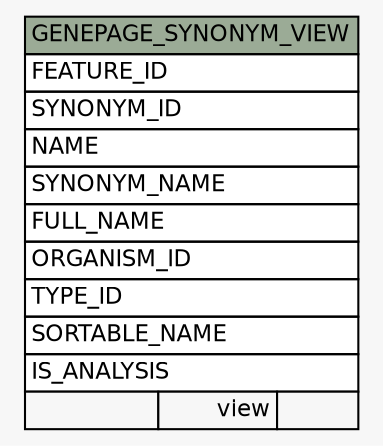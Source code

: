 // dot 2.38.0 on Windows 10 10.0
// SchemaSpy rev Unknown
digraph "GENEPAGE_SYNONYM_VIEW" {
  graph [
    rankdir="RL"
    bgcolor="#f7f7f7"
    nodesep="0.18"
    ranksep="0.46"
    fontname="Helvetica"
    fontsize="11"
  ];
  node [
    fontname="Helvetica"
    fontsize="11"
    shape="plaintext"
  ];
  edge [
    arrowsize="0.8"
  ];
  "GENEPAGE_SYNONYM_VIEW" [
    label=<
    <TABLE BORDER="0" CELLBORDER="1" CELLSPACING="0" BGCOLOR="#ffffff">
      <TR><TD COLSPAN="3" BGCOLOR="#9bab96" ALIGN="CENTER">GENEPAGE_SYNONYM_VIEW</TD></TR>
      <TR><TD PORT="FEATURE_ID" COLSPAN="3" ALIGN="LEFT">FEATURE_ID</TD></TR>
      <TR><TD PORT="SYNONYM_ID" COLSPAN="3" ALIGN="LEFT">SYNONYM_ID</TD></TR>
      <TR><TD PORT="NAME" COLSPAN="3" ALIGN="LEFT">NAME</TD></TR>
      <TR><TD PORT="SYNONYM_NAME" COLSPAN="3" ALIGN="LEFT">SYNONYM_NAME</TD></TR>
      <TR><TD PORT="FULL_NAME" COLSPAN="3" ALIGN="LEFT">FULL_NAME</TD></TR>
      <TR><TD PORT="ORGANISM_ID" COLSPAN="3" ALIGN="LEFT">ORGANISM_ID</TD></TR>
      <TR><TD PORT="TYPE_ID" COLSPAN="3" ALIGN="LEFT">TYPE_ID</TD></TR>
      <TR><TD PORT="SORTABLE_NAME" COLSPAN="3" ALIGN="LEFT">SORTABLE_NAME</TD></TR>
      <TR><TD PORT="IS_ANALYSIS" COLSPAN="3" ALIGN="LEFT">IS_ANALYSIS</TD></TR>
      <TR><TD ALIGN="LEFT" BGCOLOR="#f7f7f7">  </TD><TD ALIGN="RIGHT" BGCOLOR="#f7f7f7">view</TD><TD ALIGN="RIGHT" BGCOLOR="#f7f7f7">  </TD></TR>
    </TABLE>>
    URL="tables/GENEPAGE_SYNONYM_VIEW.html"
    tooltip="GENEPAGE_SYNONYM_VIEW"
  ];
}

